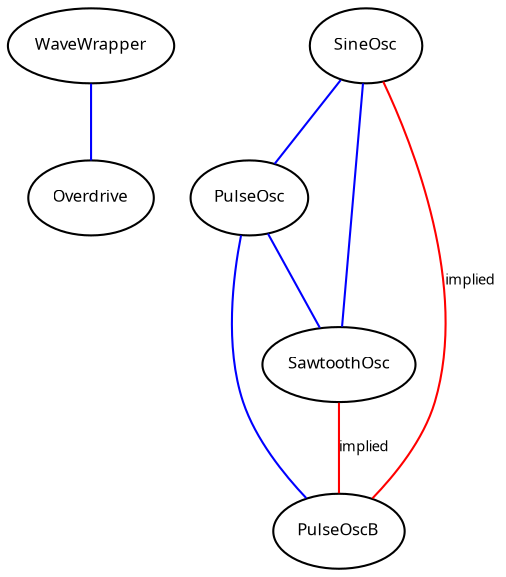 graph example1
{
	node [fontsize=8, fontname=Verdana]
	edge [color=blue, fontsize=7, fontname=Verdana]

	subgraph group3
	{
		// group 3
		WaveWrapper -- Overdrive;
		label = "Group3";
	}

	subgraph group1_2
	{
		// group 1
		SineOsc -- PulseOsc ;
		SineOsc -- SawtoothOsc;
		PulseOsc -- SawtoothOsc;

		// group2
		PulseOsc -- PulseOscB;


		// implied
		edge [color = red]
		SineOsc -- PulseOscB [label="implied"];
		SawtoothOsc -- PulseOscB [label="implied"];
		label = "Group1/Group2";
	}

}
